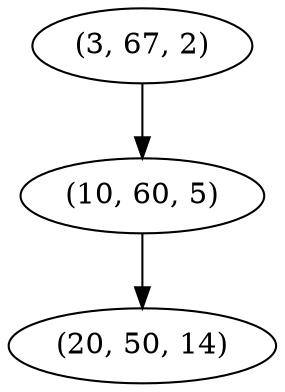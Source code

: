 digraph tree {
    "(3, 67, 2)";
    "(10, 60, 5)";
    "(20, 50, 14)";
    "(3, 67, 2)" -> "(10, 60, 5)";
    "(10, 60, 5)" -> "(20, 50, 14)";
}
